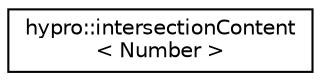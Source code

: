 digraph "Graphical Class Hierarchy"
{
  edge [fontname="Helvetica",fontsize="10",labelfontname="Helvetica",labelfontsize="10"];
  node [fontname="Helvetica",fontsize="10",shape=record];
  rankdir="LR";
  Node1 [label="hypro::intersectionContent\l\< Number \>",height=0.2,width=0.4,color="black", fillcolor="white", style="filled",URL="$structhypro_1_1intersectionContent.html"];
}

